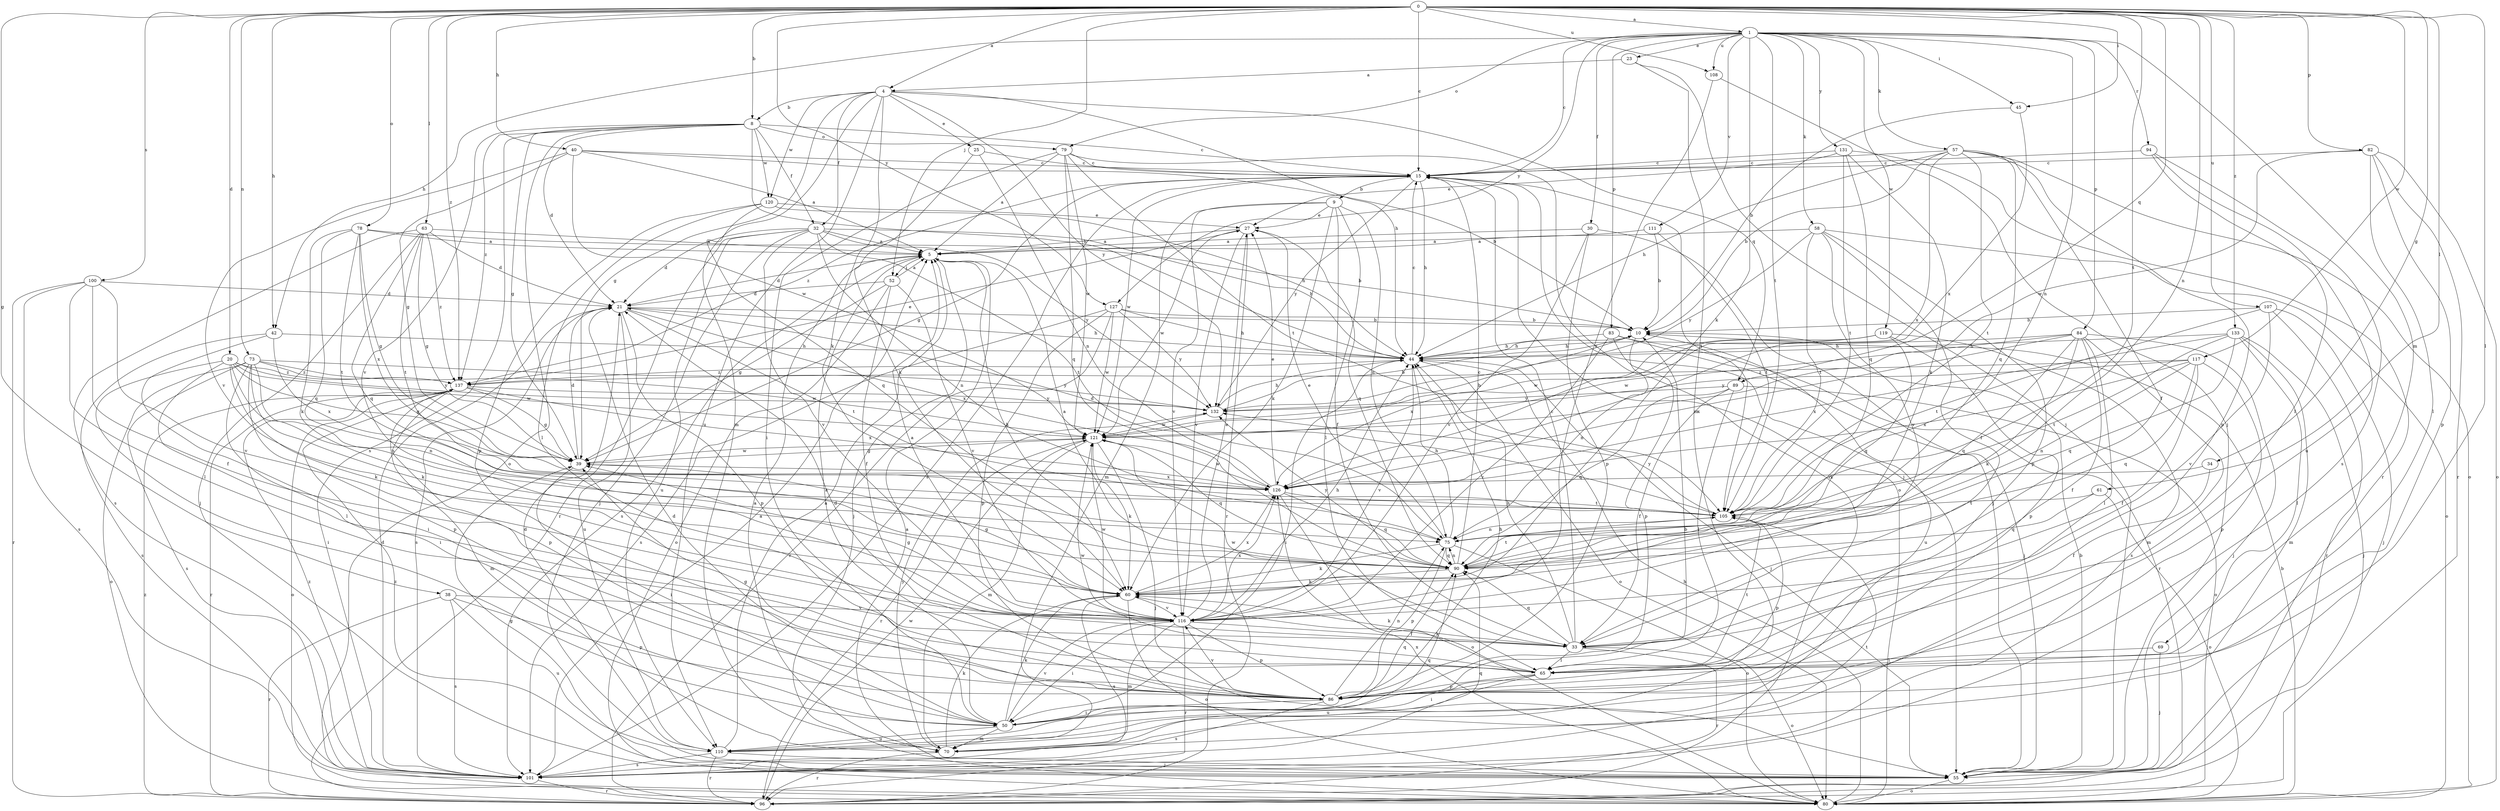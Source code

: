 strict digraph  {
0;
1;
4;
5;
8;
9;
10;
15;
20;
21;
23;
25;
27;
30;
32;
33;
34;
38;
39;
40;
42;
44;
45;
50;
52;
55;
57;
58;
60;
61;
63;
65;
69;
70;
73;
75;
78;
79;
80;
82;
83;
84;
86;
89;
90;
94;
96;
100;
101;
105;
107;
108;
110;
111;
116;
117;
119;
120;
121;
126;
127;
131;
132;
133;
137;
0 -> 1  [label=a];
0 -> 4  [label=a];
0 -> 8  [label=b];
0 -> 15  [label=c];
0 -> 20  [label=d];
0 -> 34  [label=g];
0 -> 38  [label=g];
0 -> 40  [label=h];
0 -> 42  [label=h];
0 -> 45  [label=i];
0 -> 52  [label=j];
0 -> 61  [label=l];
0 -> 63  [label=l];
0 -> 65  [label=l];
0 -> 73  [label=n];
0 -> 75  [label=n];
0 -> 78  [label=o];
0 -> 82  [label=p];
0 -> 89  [label=q];
0 -> 100  [label=s];
0 -> 105  [label=t];
0 -> 107  [label=u];
0 -> 108  [label=u];
0 -> 117  [label=w];
0 -> 127  [label=y];
0 -> 133  [label=z];
0 -> 137  [label=z];
1 -> 15  [label=c];
1 -> 23  [label=e];
1 -> 30  [label=f];
1 -> 42  [label=h];
1 -> 45  [label=i];
1 -> 57  [label=k];
1 -> 58  [label=k];
1 -> 60  [label=k];
1 -> 69  [label=m];
1 -> 75  [label=n];
1 -> 79  [label=o];
1 -> 83  [label=p];
1 -> 84  [label=p];
1 -> 94  [label=r];
1 -> 105  [label=t];
1 -> 108  [label=u];
1 -> 111  [label=v];
1 -> 119  [label=w];
1 -> 127  [label=y];
1 -> 131  [label=y];
4 -> 8  [label=b];
4 -> 25  [label=e];
4 -> 32  [label=f];
4 -> 39  [label=g];
4 -> 44  [label=h];
4 -> 60  [label=k];
4 -> 70  [label=m];
4 -> 89  [label=q];
4 -> 110  [label=u];
4 -> 120  [label=w];
4 -> 132  [label=y];
5 -> 21  [label=d];
5 -> 52  [label=j];
5 -> 55  [label=j];
5 -> 60  [label=k];
5 -> 101  [label=s];
8 -> 15  [label=c];
8 -> 21  [label=d];
8 -> 32  [label=f];
8 -> 39  [label=g];
8 -> 44  [label=h];
8 -> 79  [label=o];
8 -> 80  [label=o];
8 -> 101  [label=s];
8 -> 116  [label=v];
8 -> 120  [label=w];
8 -> 137  [label=z];
9 -> 27  [label=e];
9 -> 33  [label=f];
9 -> 60  [label=k];
9 -> 65  [label=l];
9 -> 70  [label=m];
9 -> 75  [label=n];
9 -> 116  [label=v];
10 -> 44  [label=h];
10 -> 75  [label=n];
10 -> 110  [label=u];
15 -> 9  [label=b];
15 -> 39  [label=g];
15 -> 44  [label=h];
15 -> 55  [label=j];
15 -> 80  [label=o];
15 -> 101  [label=s];
15 -> 105  [label=t];
15 -> 121  [label=w];
15 -> 132  [label=y];
15 -> 137  [label=z];
20 -> 39  [label=g];
20 -> 50  [label=i];
20 -> 60  [label=k];
20 -> 65  [label=l];
20 -> 75  [label=n];
20 -> 121  [label=w];
20 -> 132  [label=y];
20 -> 137  [label=z];
21 -> 10  [label=b];
21 -> 44  [label=h];
21 -> 86  [label=p];
21 -> 101  [label=s];
21 -> 105  [label=t];
21 -> 110  [label=u];
21 -> 126  [label=x];
23 -> 4  [label=a];
23 -> 55  [label=j];
23 -> 70  [label=m];
25 -> 15  [label=c];
25 -> 60  [label=k];
25 -> 75  [label=n];
27 -> 5  [label=a];
27 -> 90  [label=q];
27 -> 96  [label=r];
27 -> 116  [label=v];
27 -> 121  [label=w];
30 -> 5  [label=a];
30 -> 55  [label=j];
30 -> 86  [label=p];
30 -> 116  [label=v];
32 -> 5  [label=a];
32 -> 21  [label=d];
32 -> 44  [label=h];
32 -> 55  [label=j];
32 -> 75  [label=n];
32 -> 96  [label=r];
32 -> 105  [label=t];
32 -> 110  [label=u];
32 -> 116  [label=v];
32 -> 132  [label=y];
33 -> 15  [label=c];
33 -> 44  [label=h];
33 -> 60  [label=k];
33 -> 65  [label=l];
33 -> 80  [label=o];
33 -> 90  [label=q];
33 -> 96  [label=r];
33 -> 121  [label=w];
34 -> 33  [label=f];
34 -> 126  [label=x];
38 -> 86  [label=p];
38 -> 96  [label=r];
38 -> 101  [label=s];
38 -> 110  [label=u];
38 -> 116  [label=v];
39 -> 21  [label=d];
39 -> 50  [label=i];
39 -> 121  [label=w];
39 -> 126  [label=x];
40 -> 5  [label=a];
40 -> 10  [label=b];
40 -> 15  [label=c];
40 -> 39  [label=g];
40 -> 116  [label=v];
40 -> 121  [label=w];
42 -> 44  [label=h];
42 -> 50  [label=i];
42 -> 101  [label=s];
42 -> 126  [label=x];
44 -> 15  [label=c];
44 -> 50  [label=i];
44 -> 55  [label=j];
44 -> 80  [label=o];
44 -> 116  [label=v];
44 -> 137  [label=z];
45 -> 10  [label=b];
45 -> 126  [label=x];
50 -> 5  [label=a];
50 -> 10  [label=b];
50 -> 21  [label=d];
50 -> 60  [label=k];
50 -> 70  [label=m];
50 -> 90  [label=q];
50 -> 110  [label=u];
50 -> 116  [label=v];
52 -> 5  [label=a];
52 -> 21  [label=d];
52 -> 33  [label=f];
52 -> 39  [label=g];
52 -> 80  [label=o];
52 -> 116  [label=v];
55 -> 10  [label=b];
55 -> 39  [label=g];
55 -> 80  [label=o];
55 -> 137  [label=z];
57 -> 10  [label=b];
57 -> 15  [label=c];
57 -> 33  [label=f];
57 -> 44  [label=h];
57 -> 80  [label=o];
57 -> 86  [label=p];
57 -> 90  [label=q];
57 -> 105  [label=t];
57 -> 126  [label=x];
58 -> 5  [label=a];
58 -> 33  [label=f];
58 -> 80  [label=o];
58 -> 86  [label=p];
58 -> 105  [label=t];
58 -> 116  [label=v];
58 -> 132  [label=y];
60 -> 39  [label=g];
60 -> 80  [label=o];
60 -> 101  [label=s];
60 -> 116  [label=v];
60 -> 126  [label=x];
61 -> 80  [label=o];
61 -> 90  [label=q];
61 -> 105  [label=t];
63 -> 5  [label=a];
63 -> 21  [label=d];
63 -> 39  [label=g];
63 -> 55  [label=j];
63 -> 90  [label=q];
63 -> 101  [label=s];
63 -> 105  [label=t];
63 -> 137  [label=z];
65 -> 50  [label=i];
65 -> 60  [label=k];
65 -> 86  [label=p];
65 -> 105  [label=t];
65 -> 110  [label=u];
65 -> 121  [label=w];
69 -> 55  [label=j];
69 -> 65  [label=l];
70 -> 5  [label=a];
70 -> 60  [label=k];
70 -> 96  [label=r];
70 -> 132  [label=y];
73 -> 50  [label=i];
73 -> 60  [label=k];
73 -> 75  [label=n];
73 -> 80  [label=o];
73 -> 86  [label=p];
73 -> 101  [label=s];
73 -> 121  [label=w];
73 -> 132  [label=y];
73 -> 137  [label=z];
75 -> 27  [label=e];
75 -> 44  [label=h];
75 -> 60  [label=k];
75 -> 80  [label=o];
75 -> 86  [label=p];
75 -> 90  [label=q];
78 -> 5  [label=a];
78 -> 10  [label=b];
78 -> 39  [label=g];
78 -> 60  [label=k];
78 -> 90  [label=q];
78 -> 105  [label=t];
78 -> 126  [label=x];
79 -> 5  [label=a];
79 -> 15  [label=c];
79 -> 50  [label=i];
79 -> 90  [label=q];
79 -> 96  [label=r];
79 -> 105  [label=t];
79 -> 121  [label=w];
80 -> 5  [label=a];
80 -> 10  [label=b];
80 -> 44  [label=h];
80 -> 126  [label=x];
82 -> 15  [label=c];
82 -> 65  [label=l];
82 -> 80  [label=o];
82 -> 86  [label=p];
82 -> 96  [label=r];
82 -> 121  [label=w];
83 -> 44  [label=h];
83 -> 55  [label=j];
83 -> 86  [label=p];
83 -> 96  [label=r];
83 -> 116  [label=v];
84 -> 33  [label=f];
84 -> 44  [label=h];
84 -> 55  [label=j];
84 -> 60  [label=k];
84 -> 65  [label=l];
84 -> 70  [label=m];
84 -> 90  [label=q];
84 -> 121  [label=w];
84 -> 126  [label=x];
86 -> 21  [label=d];
86 -> 39  [label=g];
86 -> 44  [label=h];
86 -> 50  [label=i];
86 -> 75  [label=n];
86 -> 101  [label=s];
86 -> 116  [label=v];
89 -> 33  [label=f];
89 -> 65  [label=l];
89 -> 80  [label=o];
89 -> 90  [label=q];
89 -> 132  [label=y];
90 -> 5  [label=a];
90 -> 15  [label=c];
90 -> 60  [label=k];
90 -> 75  [label=n];
90 -> 105  [label=t];
90 -> 132  [label=y];
94 -> 15  [label=c];
94 -> 65  [label=l];
94 -> 101  [label=s];
94 -> 110  [label=u];
96 -> 121  [label=w];
96 -> 137  [label=z];
100 -> 21  [label=d];
100 -> 33  [label=f];
100 -> 65  [label=l];
100 -> 96  [label=r];
100 -> 101  [label=s];
100 -> 116  [label=v];
101 -> 5  [label=a];
101 -> 21  [label=d];
101 -> 90  [label=q];
101 -> 96  [label=r];
101 -> 105  [label=t];
101 -> 137  [label=z];
105 -> 75  [label=n];
105 -> 86  [label=p];
105 -> 132  [label=y];
107 -> 10  [label=b];
107 -> 55  [label=j];
107 -> 96  [label=r];
107 -> 105  [label=t];
107 -> 116  [label=v];
108 -> 55  [label=j];
108 -> 116  [label=v];
110 -> 5  [label=a];
110 -> 21  [label=d];
110 -> 55  [label=j];
110 -> 90  [label=q];
110 -> 96  [label=r];
110 -> 101  [label=s];
111 -> 5  [label=a];
111 -> 10  [label=b];
111 -> 105  [label=t];
116 -> 5  [label=a];
116 -> 27  [label=e];
116 -> 33  [label=f];
116 -> 39  [label=g];
116 -> 44  [label=h];
116 -> 50  [label=i];
116 -> 70  [label=m];
116 -> 86  [label=p];
116 -> 96  [label=r];
116 -> 121  [label=w];
116 -> 126  [label=x];
117 -> 33  [label=f];
117 -> 75  [label=n];
117 -> 86  [label=p];
117 -> 90  [label=q];
117 -> 126  [label=x];
117 -> 132  [label=y];
117 -> 137  [label=z];
119 -> 44  [label=h];
119 -> 86  [label=p];
119 -> 90  [label=q];
119 -> 101  [label=s];
119 -> 121  [label=w];
119 -> 126  [label=x];
120 -> 27  [label=e];
120 -> 44  [label=h];
120 -> 65  [label=l];
120 -> 86  [label=p];
120 -> 90  [label=q];
121 -> 10  [label=b];
121 -> 39  [label=g];
121 -> 55  [label=j];
121 -> 60  [label=k];
121 -> 70  [label=m];
121 -> 90  [label=q];
121 -> 96  [label=r];
126 -> 21  [label=d];
126 -> 27  [label=e];
126 -> 80  [label=o];
126 -> 90  [label=q];
126 -> 105  [label=t];
126 -> 121  [label=w];
127 -> 10  [label=b];
127 -> 44  [label=h];
127 -> 86  [label=p];
127 -> 96  [label=r];
127 -> 101  [label=s];
127 -> 121  [label=w];
127 -> 132  [label=y];
131 -> 15  [label=c];
131 -> 27  [label=e];
131 -> 60  [label=k];
131 -> 90  [label=q];
131 -> 96  [label=r];
131 -> 105  [label=t];
132 -> 10  [label=b];
132 -> 44  [label=h];
132 -> 121  [label=w];
133 -> 44  [label=h];
133 -> 55  [label=j];
133 -> 65  [label=l];
133 -> 70  [label=m];
133 -> 90  [label=q];
133 -> 105  [label=t];
133 -> 126  [label=x];
137 -> 27  [label=e];
137 -> 39  [label=g];
137 -> 70  [label=m];
137 -> 80  [label=o];
137 -> 86  [label=p];
137 -> 96  [label=r];
137 -> 126  [label=x];
137 -> 132  [label=y];
}
